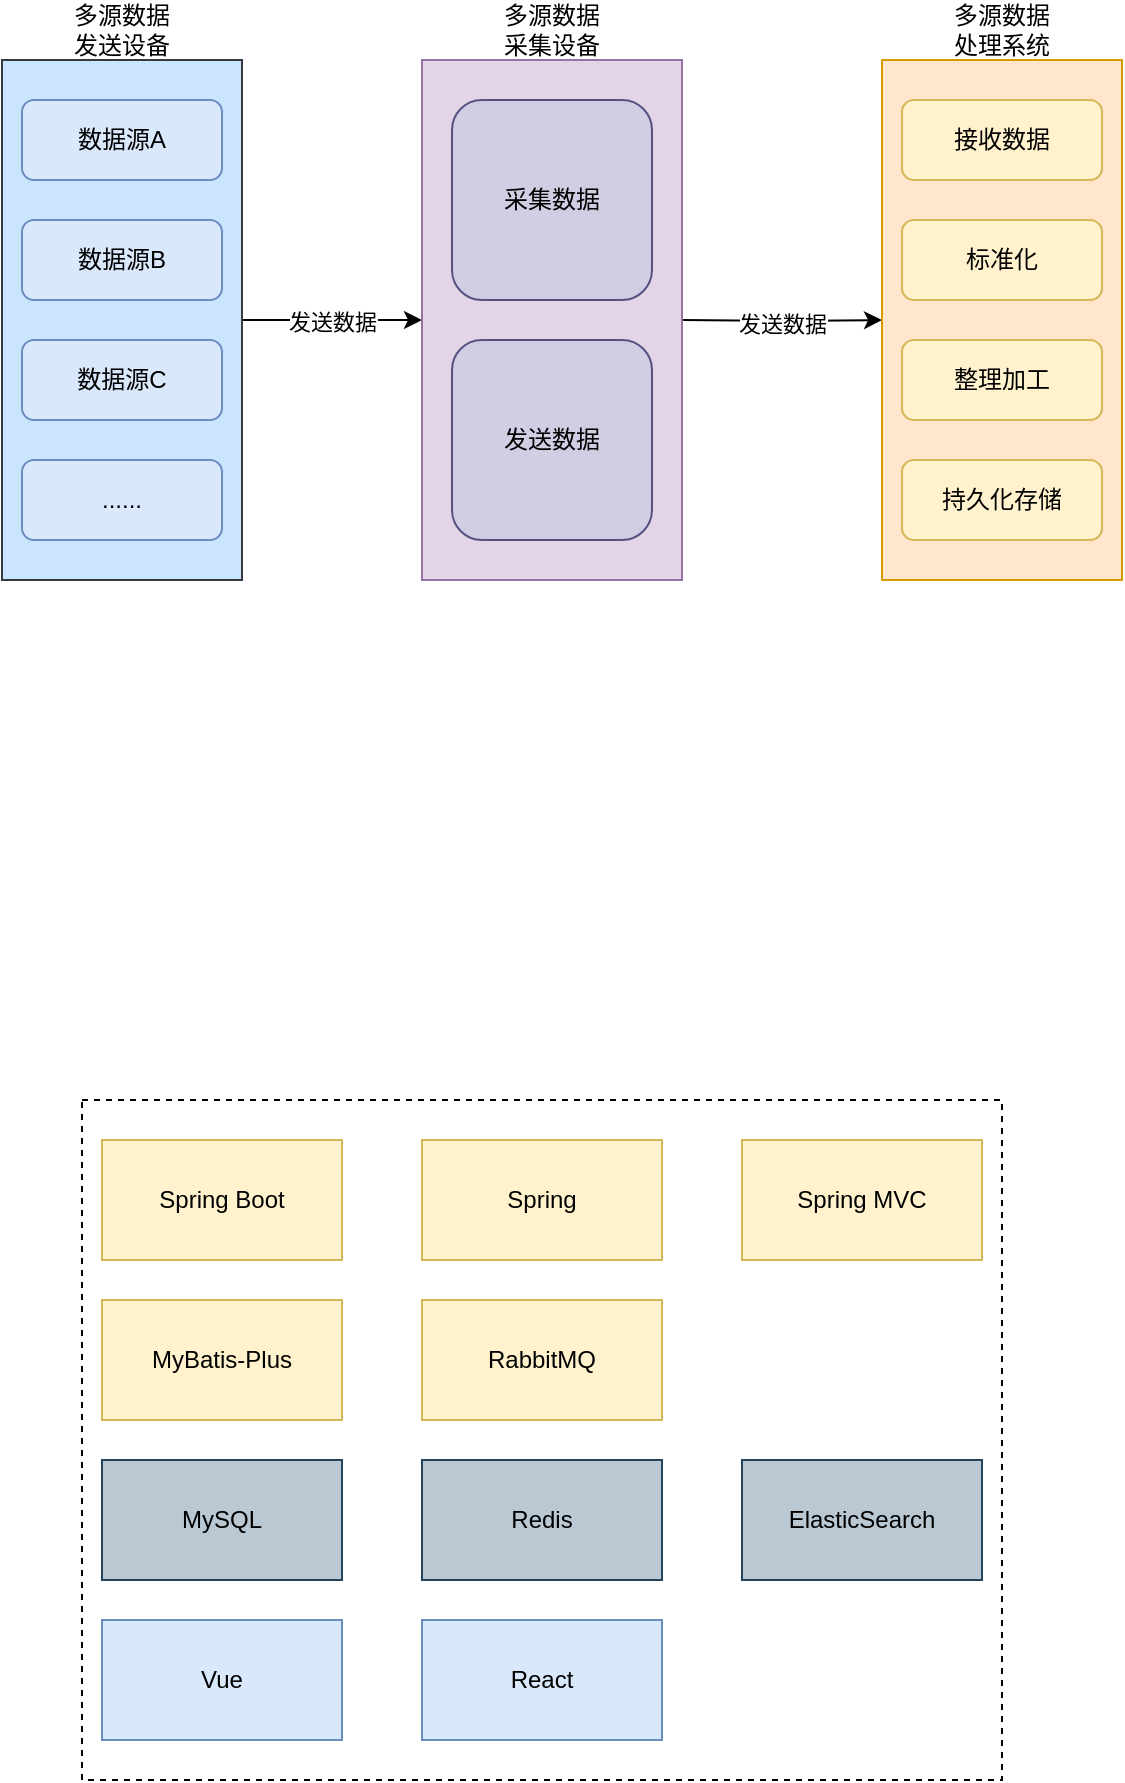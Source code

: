 <mxfile version="26.0.16">
  <diagram name="第 1 页" id="HsD6gubTZrpBO62Y5JLq">
    <mxGraphModel dx="1026" dy="650" grid="0" gridSize="10" guides="1" tooltips="1" connect="1" arrows="1" fold="1" page="1" pageScale="1" pageWidth="827" pageHeight="1169" background="none" math="0" shadow="0">
      <root>
        <mxCell id="0" />
        <mxCell id="1" parent="0" />
        <mxCell id="LU6KxbjBfPDqEVYcqJ9--38" value="" style="rounded=0;whiteSpace=wrap;html=1;dashed=1;" vertex="1" parent="1">
          <mxGeometry x="70" y="740" width="460" height="340" as="geometry" />
        </mxCell>
        <mxCell id="LU6KxbjBfPDqEVYcqJ9--10" style="edgeStyle=orthogonalEdgeStyle;rounded=0;orthogonalLoop=1;jettySize=auto;html=1;exitX=1;exitY=0.5;exitDx=0;exitDy=0;entryX=0;entryY=0.5;entryDx=0;entryDy=0;" edge="1" parent="1" source="LU6KxbjBfPDqEVYcqJ9--9">
          <mxGeometry relative="1" as="geometry">
            <mxPoint x="240" y="350" as="targetPoint" />
          </mxGeometry>
        </mxCell>
        <mxCell id="LU6KxbjBfPDqEVYcqJ9--12" value="发送数据" style="edgeLabel;html=1;align=center;verticalAlign=middle;resizable=0;points=[];" vertex="1" connectable="0" parent="LU6KxbjBfPDqEVYcqJ9--10">
          <mxGeometry x="-0.022" y="-1" relative="1" as="geometry">
            <mxPoint as="offset" />
          </mxGeometry>
        </mxCell>
        <mxCell id="LU6KxbjBfPDqEVYcqJ9--9" value="" style="rounded=0;whiteSpace=wrap;html=1;fillColor=#cce5ff;strokeColor=#36393d;" vertex="1" parent="1">
          <mxGeometry x="30" y="220" width="120" height="260" as="geometry" />
        </mxCell>
        <mxCell id="LU6KxbjBfPDqEVYcqJ9--1" value="数据源A" style="rounded=1;whiteSpace=wrap;html=1;fillColor=#dae8fc;strokeColor=#6c8ebf;" vertex="1" parent="1">
          <mxGeometry x="40" y="240" width="100" height="40" as="geometry" />
        </mxCell>
        <mxCell id="LU6KxbjBfPDqEVYcqJ9--4" value="数据源B" style="rounded=1;whiteSpace=wrap;html=1;fillColor=#dae8fc;strokeColor=#6c8ebf;" vertex="1" parent="1">
          <mxGeometry x="40" y="300" width="100" height="40" as="geometry" />
        </mxCell>
        <mxCell id="LU6KxbjBfPDqEVYcqJ9--5" value="数据源C" style="rounded=1;whiteSpace=wrap;html=1;fillColor=#dae8fc;strokeColor=#6c8ebf;" vertex="1" parent="1">
          <mxGeometry x="40" y="360" width="100" height="40" as="geometry" />
        </mxCell>
        <mxCell id="LU6KxbjBfPDqEVYcqJ9--13" style="edgeStyle=orthogonalEdgeStyle;rounded=0;orthogonalLoop=1;jettySize=auto;html=1;exitX=1;exitY=0.5;exitDx=0;exitDy=0;entryX=0;entryY=0.5;entryDx=0;entryDy=0;" edge="1" parent="1" target="LU6KxbjBfPDqEVYcqJ9--14">
          <mxGeometry relative="1" as="geometry">
            <mxPoint x="370" y="350" as="sourcePoint" />
            <mxPoint x="450" y="350" as="targetPoint" />
          </mxGeometry>
        </mxCell>
        <mxCell id="LU6KxbjBfPDqEVYcqJ9--20" value="发送数据" style="edgeLabel;html=1;align=center;verticalAlign=middle;resizable=0;points=[];" vertex="1" connectable="0" parent="LU6KxbjBfPDqEVYcqJ9--13">
          <mxGeometry x="-0.16" y="-1" relative="1" as="geometry">
            <mxPoint x="8" as="offset" />
          </mxGeometry>
        </mxCell>
        <mxCell id="LU6KxbjBfPDqEVYcqJ9--7" value="......" style="rounded=1;whiteSpace=wrap;html=1;fillColor=#dae8fc;strokeColor=#6c8ebf;" vertex="1" parent="1">
          <mxGeometry x="40" y="420" width="100" height="40" as="geometry" />
        </mxCell>
        <mxCell id="LU6KxbjBfPDqEVYcqJ9--14" value="" style="rounded=0;whiteSpace=wrap;html=1;fillColor=#ffe6cc;strokeColor=#d79b00;" vertex="1" parent="1">
          <mxGeometry x="470" y="220" width="120" height="260" as="geometry" />
        </mxCell>
        <mxCell id="LU6KxbjBfPDqEVYcqJ9--15" value="接收数据" style="rounded=1;whiteSpace=wrap;html=1;fillColor=#fff2cc;strokeColor=#d6b656;" vertex="1" parent="1">
          <mxGeometry x="480" y="240" width="100" height="40" as="geometry" />
        </mxCell>
        <mxCell id="LU6KxbjBfPDqEVYcqJ9--16" value="标准化" style="rounded=1;whiteSpace=wrap;html=1;fillColor=#fff2cc;strokeColor=#d6b656;" vertex="1" parent="1">
          <mxGeometry x="480" y="300" width="100" height="40" as="geometry" />
        </mxCell>
        <mxCell id="LU6KxbjBfPDqEVYcqJ9--17" value="整理加工" style="rounded=1;whiteSpace=wrap;html=1;fillColor=#fff2cc;strokeColor=#d6b656;" vertex="1" parent="1">
          <mxGeometry x="480" y="360" width="100" height="40" as="geometry" />
        </mxCell>
        <mxCell id="LU6KxbjBfPDqEVYcqJ9--18" value="持久化存储" style="rounded=1;whiteSpace=wrap;html=1;fillColor=#fff2cc;strokeColor=#d6b656;" vertex="1" parent="1">
          <mxGeometry x="480" y="420" width="100" height="40" as="geometry" />
        </mxCell>
        <mxCell id="LU6KxbjBfPDqEVYcqJ9--21" value="多源数据发送设备" style="text;html=1;align=center;verticalAlign=middle;whiteSpace=wrap;rounded=0;" vertex="1" parent="1">
          <mxGeometry x="60" y="190" width="60" height="30" as="geometry" />
        </mxCell>
        <mxCell id="LU6KxbjBfPDqEVYcqJ9--22" value="多源数据采集设备" style="text;html=1;align=center;verticalAlign=middle;whiteSpace=wrap;rounded=0;" vertex="1" parent="1">
          <mxGeometry x="275" y="190" width="60" height="30" as="geometry" />
        </mxCell>
        <mxCell id="LU6KxbjBfPDqEVYcqJ9--23" value="" style="rounded=0;whiteSpace=wrap;html=1;fillColor=#e1d5e7;strokeColor=#9673a6;" vertex="1" parent="1">
          <mxGeometry x="240" y="220" width="130" height="260" as="geometry" />
        </mxCell>
        <mxCell id="LU6KxbjBfPDqEVYcqJ9--24" value="多源数据处理系统" style="text;html=1;align=center;verticalAlign=middle;whiteSpace=wrap;rounded=0;" vertex="1" parent="1">
          <mxGeometry x="500" y="190" width="60" height="30" as="geometry" />
        </mxCell>
        <mxCell id="LU6KxbjBfPDqEVYcqJ9--25" value="采集数据" style="rounded=1;whiteSpace=wrap;html=1;fillColor=#d0cee2;strokeColor=#56517e;" vertex="1" parent="1">
          <mxGeometry x="255" y="240" width="100" height="100" as="geometry" />
        </mxCell>
        <mxCell id="LU6KxbjBfPDqEVYcqJ9--27" value="发送数据" style="rounded=1;whiteSpace=wrap;html=1;fillColor=#d0cee2;strokeColor=#56517e;" vertex="1" parent="1">
          <mxGeometry x="255" y="360" width="100" height="100" as="geometry" />
        </mxCell>
        <mxCell id="LU6KxbjBfPDqEVYcqJ9--28" value="Spring Boot" style="rounded=0;whiteSpace=wrap;html=1;fillColor=#fff2cc;strokeColor=#d6b656;" vertex="1" parent="1">
          <mxGeometry x="80" y="760" width="120" height="60" as="geometry" />
        </mxCell>
        <mxCell id="LU6KxbjBfPDqEVYcqJ9--29" value="Spring" style="rounded=0;whiteSpace=wrap;html=1;fillColor=#fff2cc;strokeColor=#d6b656;" vertex="1" parent="1">
          <mxGeometry x="240" y="760" width="120" height="60" as="geometry" />
        </mxCell>
        <mxCell id="LU6KxbjBfPDqEVYcqJ9--30" value="Spring MVC" style="rounded=0;whiteSpace=wrap;html=1;fillColor=#fff2cc;strokeColor=#d6b656;" vertex="1" parent="1">
          <mxGeometry x="400" y="760" width="120" height="60" as="geometry" />
        </mxCell>
        <mxCell id="LU6KxbjBfPDqEVYcqJ9--31" value="MyBatis-Plus" style="rounded=0;whiteSpace=wrap;html=1;fillColor=#fff2cc;strokeColor=#d6b656;" vertex="1" parent="1">
          <mxGeometry x="80" y="840" width="120" height="60" as="geometry" />
        </mxCell>
        <mxCell id="LU6KxbjBfPDqEVYcqJ9--32" value="MySQL" style="rounded=0;whiteSpace=wrap;html=1;fillColor=#bac8d3;strokeColor=#23445d;" vertex="1" parent="1">
          <mxGeometry x="80" y="920" width="120" height="60" as="geometry" />
        </mxCell>
        <mxCell id="LU6KxbjBfPDqEVYcqJ9--33" value="Redis" style="rounded=0;whiteSpace=wrap;html=1;fillColor=#bac8d3;strokeColor=#23445d;" vertex="1" parent="1">
          <mxGeometry x="240" y="920" width="120" height="60" as="geometry" />
        </mxCell>
        <mxCell id="LU6KxbjBfPDqEVYcqJ9--34" value="ElasticSearch" style="rounded=0;whiteSpace=wrap;html=1;fillColor=#bac8d3;strokeColor=#23445d;" vertex="1" parent="1">
          <mxGeometry x="400" y="920" width="120" height="60" as="geometry" />
        </mxCell>
        <mxCell id="LU6KxbjBfPDqEVYcqJ9--35" value="RabbitMQ" style="rounded=0;whiteSpace=wrap;html=1;fillColor=#fff2cc;strokeColor=#d6b656;" vertex="1" parent="1">
          <mxGeometry x="240" y="840" width="120" height="60" as="geometry" />
        </mxCell>
        <mxCell id="LU6KxbjBfPDqEVYcqJ9--36" value="Vue" style="rounded=0;whiteSpace=wrap;html=1;fillColor=#dae8fc;strokeColor=#6c8ebf;" vertex="1" parent="1">
          <mxGeometry x="80" y="1000" width="120" height="60" as="geometry" />
        </mxCell>
        <mxCell id="LU6KxbjBfPDqEVYcqJ9--37" value="React" style="rounded=0;whiteSpace=wrap;html=1;fillColor=#dae8fc;strokeColor=#6c8ebf;" vertex="1" parent="1">
          <mxGeometry x="240" y="1000" width="120" height="60" as="geometry" />
        </mxCell>
      </root>
    </mxGraphModel>
  </diagram>
</mxfile>
